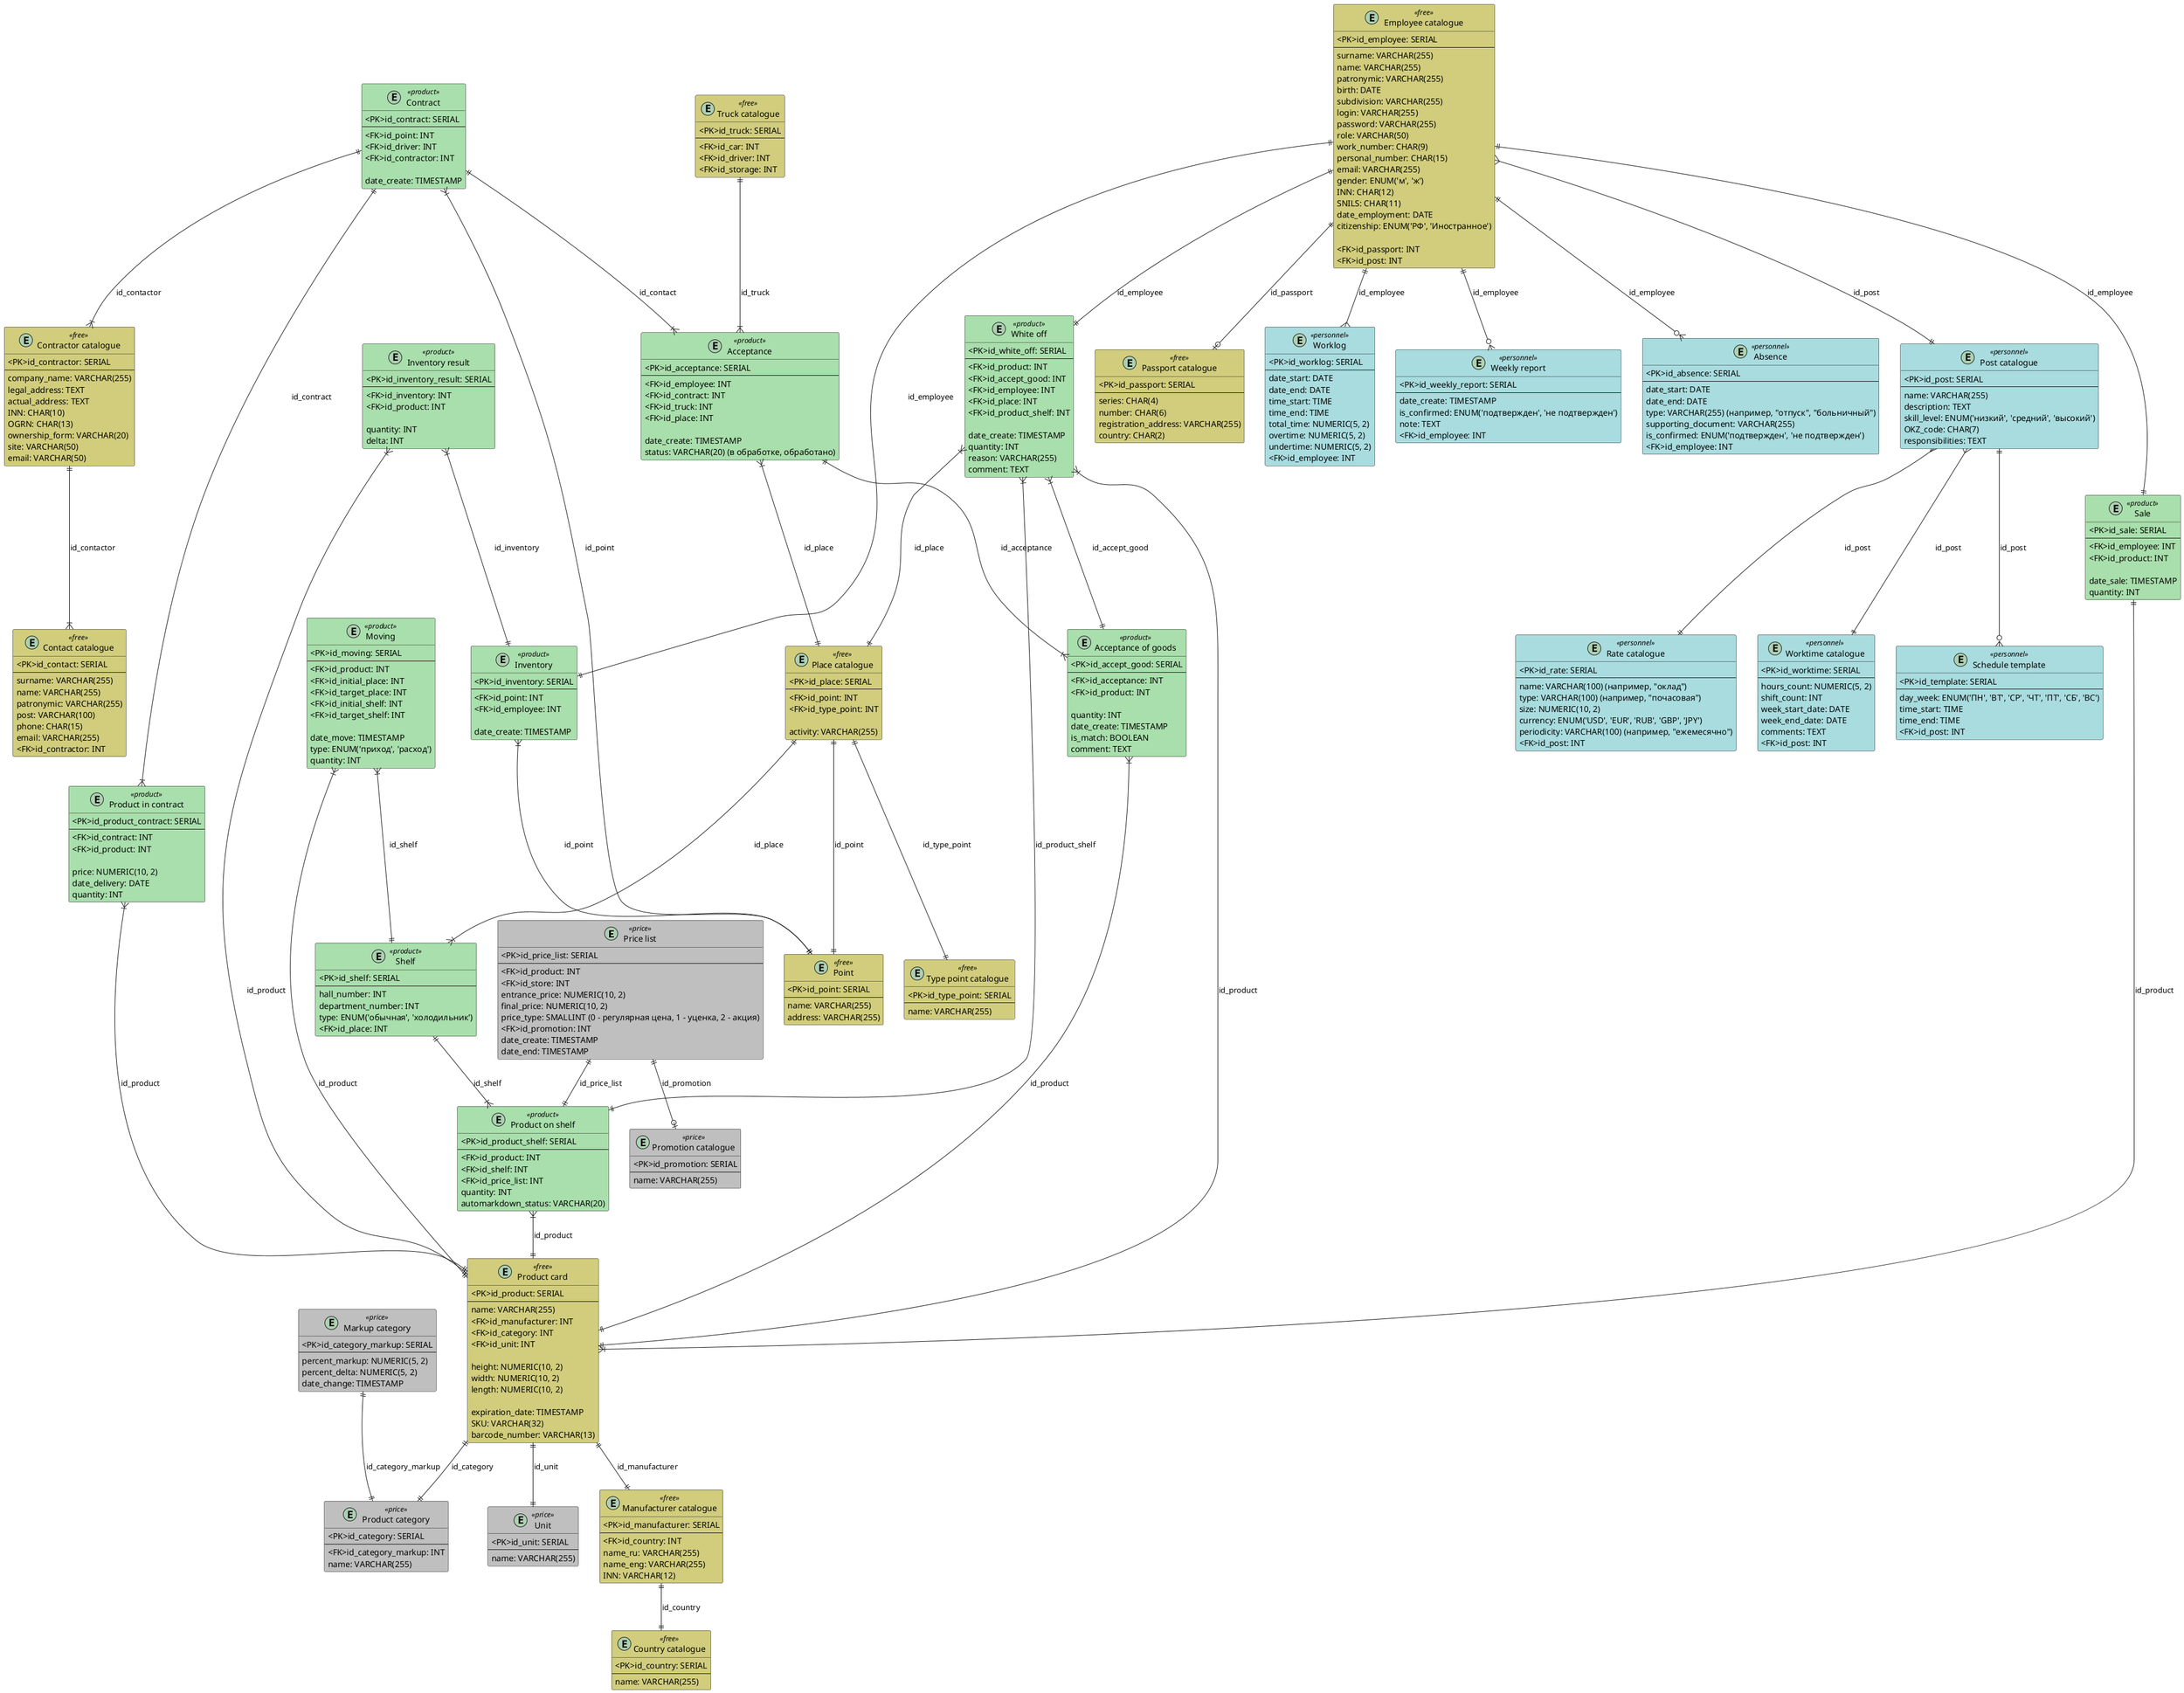 @startuml
skinparam  class {
BackgroundColor<<personnel>> #A9DCDF
BackgroundColor<<product>> #a9dfac
BackgroundColor<<price>> #bfbfbf
BackgroundColor<<free>> #d1cd7d
}

entity "Price list" as price<<price>>{
<PK>id_price_list: SERIAL
--
<FK>id_product: INT
<FK>id_store: INT
entrance_price: NUMERIC(10, 2)
final_price: NUMERIC(10, 2)
price_type: SMALLINT (0 - регулярная цена, 1 - уценка, 2 - акция)
<FK>id_promotion: INT
date_create: TIMESTAMP
date_end: TIMESTAMP
}

entity "Promotion catalogue" as auc<<price>>{
<PK>id_promotion: SERIAL
--
name: VARCHAR(255)
}

entity "Product category" as kat<<price>>{
<PK>id_category: SERIAL
--
<FK>id_category_markup: INT
name: VARCHAR(255)
}

entity "Markup category" as nac<<price>>{
<PK>id_category_markup: SERIAL
--
percent_markup: NUMERIC(5, 2)
percent_delta: NUMERIC(5, 2)
date_change: TIMESTAMP
}

entity "Unit" as ed<<price>>{
<PK>id_unit: SERIAL
--
name: VARCHAR(255)
}

entity "Country catalogue" as country<<free>>{
<PK>id_country: SERIAL
--
name: VARCHAR(255)
}

entity "Manufacturer catalogue" as sup<<free>>{
<PK>id_manufacturer: SERIAL
--
<FK>id_country: INT
name_ru: VARCHAR(255)
name_eng: VARCHAR(255)
INN: VARCHAR(12)
}

entity "Product card" as card<<free>>{
<PK>id_product: SERIAL
--
name: VARCHAR(255)
<FK>id_manufacturer: INT
<FK>id_category: INT
<FK>id_unit: INT

height: NUMERIC(10, 2)
width: NUMERIC(10, 2)
length: NUMERIC(10, 2)

expiration_date: TIMESTAMP
SKU: VARCHAR(32)
barcode_number: VARCHAR(13)
}

entity "Acceptance" as accept<<product>>{
<PK>id_acceptance: SERIAL
--
<FK>id_employee: INT
<FK>id_contract: INT
<FK>id_truck: INT
<FK>id_place: INT

date_create: TIMESTAMP
status: VARCHAR(20) (в обработке, обработано)
}

entity "Acceptance of goods" as accept_goods<<product>>{
<PK>id_accept_good: SERIAL
--
<FK>id_acceptance: INT
<FK>id_product: INT

quantity: INT
date_create: TIMESTAMP
is_match: BOOLEAN
comment: TEXT
}

entity "Inventory" as inventory<<product>>{
<PK>id_inventory: SERIAL
--
<FK>id_point: INT
<FK>id_employee: INT

date_create: TIMESTAMP
}

entity "Inventory result" as inventory_res<<product>>{
<PK>id_inventory_result: SERIAL
--
<FK>id_inventory: INT
<FK>id_product: INT

quantity: INT
delta: INT
}

entity "Truck catalogue" as truck<<free>>{
<PK>id_truck: SERIAL
--
<FK>id_car: INT
<FK>id_driver: INT
<FK>id_storage: INT
}

entity "Contract" as pact<<product>>{
<PK>id_contract: SERIAL
--
<FK>id_point: INT
<FK>id_driver: INT
<FK>id_contractor: INT

date_create: TIMESTAMP
}

entity "Product in contract" as pact_goods<<product>>{
<PK>id_product_contract: SERIAL
--
<FK>id_contract: INT
<FK>id_product: INT

price: NUMERIC(10, 2)
date_delivery: DATE
quantity: INT
}

entity "Moving" as move<<product>>{
<PK>id_moving: SERIAL
--
<FK>id_product: INT
<FK>id_initial_place: INT
<FK>id_target_place: INT
<FK>id_initial_shelf: INT
<FK>id_target_shelf: INT

date_move: TIMESTAMP
type: ENUM('приход', 'расход')
quantity: INT
}

entity "White off" as write_off<<product>>{
<PK>id_white_off: SERIAL
--
<FK>id_product: INT
<FK>id_accept_good: INT
<FK>id_employee: INT
<FK>id_place: INT
<FK>id_product_shelf: INT

date_create: TIMESTAMP
quantity: INT
reason: VARCHAR(255)
comment: TEXT
}

entity "Type point catalogue" as point_type<<free>>{
<PK>id_type_point: SERIAL
--
name: VARCHAR(255)
}

entity "Point" as point<<free>>{
<PK>id_point: SERIAL
--
name: VARCHAR(255)
address: VARCHAR(255)
}

entity "Place catalogue" as storage<<free>>{
<PK>id_place: SERIAL
--
<FK>id_point: INT
<FK>id_type_point: INT

activity: VARCHAR(255)
}

entity "Shelf" as polka<<product>>{
<PK>id_shelf: SERIAL
--
hall_number: INT
department_number: INT
type: ENUM('обычная', 'холодильник')
<FK>id_place: INT
}

entity "Product on shelf" as poltov<<product>>{
<PK>id_product_shelf: SERIAL
--
<FK>id_product: INT
<FK>id_shelf: INT
<FK>id_price_list: INT
quantity: INT
automarkdown_status: VARCHAR(20)
}

entity "Sale" as sale<<product>>{
<PK>id_sale: SERIAL
--
<FK>id_employee: INT
<FK>id_product: INT

date_sale: TIMESTAMP
quantity: INT
}

entity "Employee catalogue" as EmployeeDirectory<<free>>{
<PK>id_employee: SERIAL
--
surname: VARCHAR(255)
name: VARCHAR(255)
patronymic: VARCHAR(255)
birth: DATE
subdivision: VARCHAR(255)
login: VARCHAR(255)
password: VARCHAR(255)
role: VARCHAR(50)
work_number: CHAR(9)
personal_number: CHAR(15)
email: VARCHAR(255)
gender: ENUM('м', 'ж')
INN: CHAR(12)
SNILS: CHAR(11)
date_employment: DATE
citizenship: ENUM('РФ', 'Иностранное')

<FK>id_passport: INT 
<FK>id_post: INT
}

entity "Passport catalogue" as Passport<<free>>{
<PK>id_passport: SERIAL
--
series: CHAR(4)
number: CHAR(6)
registration_address: VARCHAR(255)
country: CHAR(2)
}

entity "Post catalogue" as PostDirectory<<personnel>>{
<PK>id_post: SERIAL
--
name: VARCHAR(255)
description: TEXT
skill_level: ENUM('низкий', 'средний', 'высокий')
OKZ_code: CHAR(7)
responsibilities: TEXT
}

entity "Rate catalogue" as PayDirectory<<personnel>>{
<PK>id_rate: SERIAL
--
name: VARCHAR(100) (например, "оклад")
type: VARCHAR(100) (например, "почасовая")
size: NUMERIC(10, 2)
currency: ENUM('USD', 'EUR', 'RUB', 'GBP', 'JPY')
periodicity: VARCHAR(100) (например, "ежемесячно")
<FK>id_post: INT
}

entity "Worktime catalogue" as WorktimeDirectory<<personnel>>{
<PK>id_worktime: SERIAL
--
hours_count: NUMERIC(5, 2)
shift_count: INT
week_start_date: DATE
week_end_date: DATE
comments: TEXT
<FK>id_post: INT
}

entity "Worklog" as WorkLog<<personnel>>{
<PK>id_worklog: SERIAL
--
date_start: DATE
date_end: DATE
time_start: TIME
time_end: TIME
total_time: NUMERIC(5, 2)
overtime: NUMERIC(5, 2)
undertime: NUMERIC(5, 2)
<FK>id_employee: INT
}

entity "Schedule template" as ScheduleTemplate<<personnel>>{
<PK>id_template: SERIAL
--
day_week: ENUM('ПН', 'ВТ', 'СР', 'ЧТ', 'ПТ', 'СБ', 'ВС')
time_start: TIME
time_end: TIME
<FK>id_post: INT
}

entity "Weekly report" as WeeklyReport<<personnel>>{
<PK>id_weekly_report: SERIAL
--
date_create: TIMESTAMP
is_confirmed: ENUM('подтвержден', 'не подтвержден')
note: TEXT
<FK>id_employee: INT
}

entity "Absence" as Leave<<personnel>>{
<PK>id_absence: SERIAL
--
date_start: DATE
date_end: DATE
type: VARCHAR(255) (например, "отпуск", "больничный")
supporting_document: VARCHAR(255)
is_confirmed: ENUM('подтвержден', 'не подтвержден')
<FK>id_employee: INT
}

entity "Contact catalogue" as contr<<free>>{
<PK>id_contact: SERIAL
--
surname: VARCHAR(255)
name: VARCHAR(255)
patronymic: VARCHAR(255)
post: VARCHAR(100)
phone: CHAR(15)
email: VARCHAR(255)
<FK>id_contractor: INT
}

entity "Contractor catalogue" as post<<free>>{
<PK>id_contractor: SERIAL
--
company_name: VARCHAR(255)
legal_address: TEXT
actual_address: TEXT
INN: CHAR(10)
OGRN: CHAR(13)
ownership_form: VARCHAR(20)
site: VARCHAR(50)
email: VARCHAR(50)
}

card ||--|| kat: id_category
card ||--|| ed: id_unit
card ||--|| sup: id_manufacturer
sup ||--|| country: id_country
polka ||--|{ poltov: id_shelf
poltov }|--|| card: id_product
price ||--||poltov: id_price_list
price ||--o| auc: id_promotion
nac ||--|| kat: id_category_markup

truck ||--|{ accept: id_truck
accept ||--|{ accept_goods: id_acceptance
accept }|--|| storage: id_place
pact ||--|{ accept: id_contact
pact ||--|{ post: id_contactor
post ||--|{ contr: id_contactor
pact }|--|| point: id_point
pact ||--|{ pact_goods: id_contract
pact_goods }|--|| card: id_product
accept_goods }|--|| card: id_product
move }|--|| card: id_product
move }|--|| polka: id_shelf
write_off }|--|| card: id_product
write_off }|--|| poltov: id_product_shelf
write_off }|--|| storage: id_place
write_off }|--|| accept_goods: id_accept_good
sale ||--|{ card: id_product
storage ||--|| point_type: id_type_point
storage ||--|| point: id_point
storage ||--|{ polka: id_place
inventory }|--|| point: id_point
inventory_res }|--|| inventory: id_inventory
inventory_res }|--|| card: id_product

EmployeeDirectory ||--|| sale: id_employee
EmployeeDirectory ||--|| inventory: id_employee
EmployeeDirectory ||--|| write_off: id_employee

EmployeeDirectory ||--o| Passport: id_passport
EmployeeDirectory }--|| PostDirectory: id_post
PostDirectory }--|| PayDirectory: id_post
PostDirectory }--|| WorktimeDirectory: id_post
EmployeeDirectory ||--{ WorkLog: id_employee
PostDirectory ||--o{ ScheduleTemplate: id_post
EmployeeDirectory ||--o{ WeeklyReport: id_employee
EmployeeDirectory ||--o{ Leave: id_employee

@enduml
